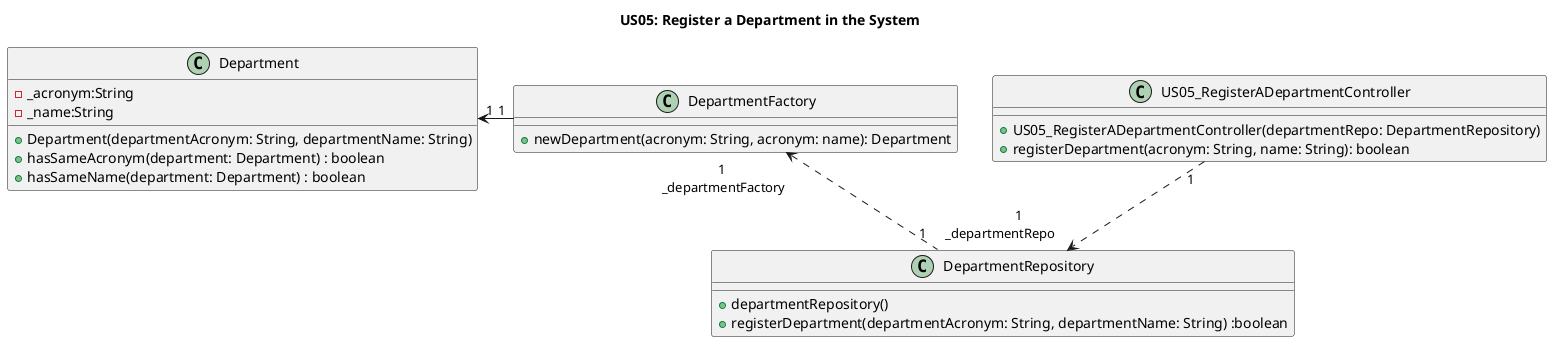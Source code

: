 @startuml
title US05: Register a Department in the System
'left to right direction

class US05_RegisterADepartmentController {
    +US05_RegisterADepartmentController(departmentRepo: DepartmentRepository)
    +registerDepartment(acronym: String, name: String): boolean
}

class Department {
    -_acronym:String
    -_name:String
    +Department(departmentAcronym: String, departmentName: String)
    +hasSameAcronym(department: Department) : boolean
    +hasSameName(department: Department) : boolean
}

class DepartmentRepository {
    +departmentRepository()
    +registerDepartment(departmentAcronym: String, departmentName: String) :boolean
}

class DepartmentFactory {
    +newDepartment(acronym: String, acronym: name): Department
}

US05_RegisterADepartmentController "1" ..> "       1\n_departmentRepo    " DepartmentRepository
Department "1" <- "1" DepartmentFactory
DepartmentFactory "1\n _departmentFactory" <.. "1" DepartmentRepository
@enduml